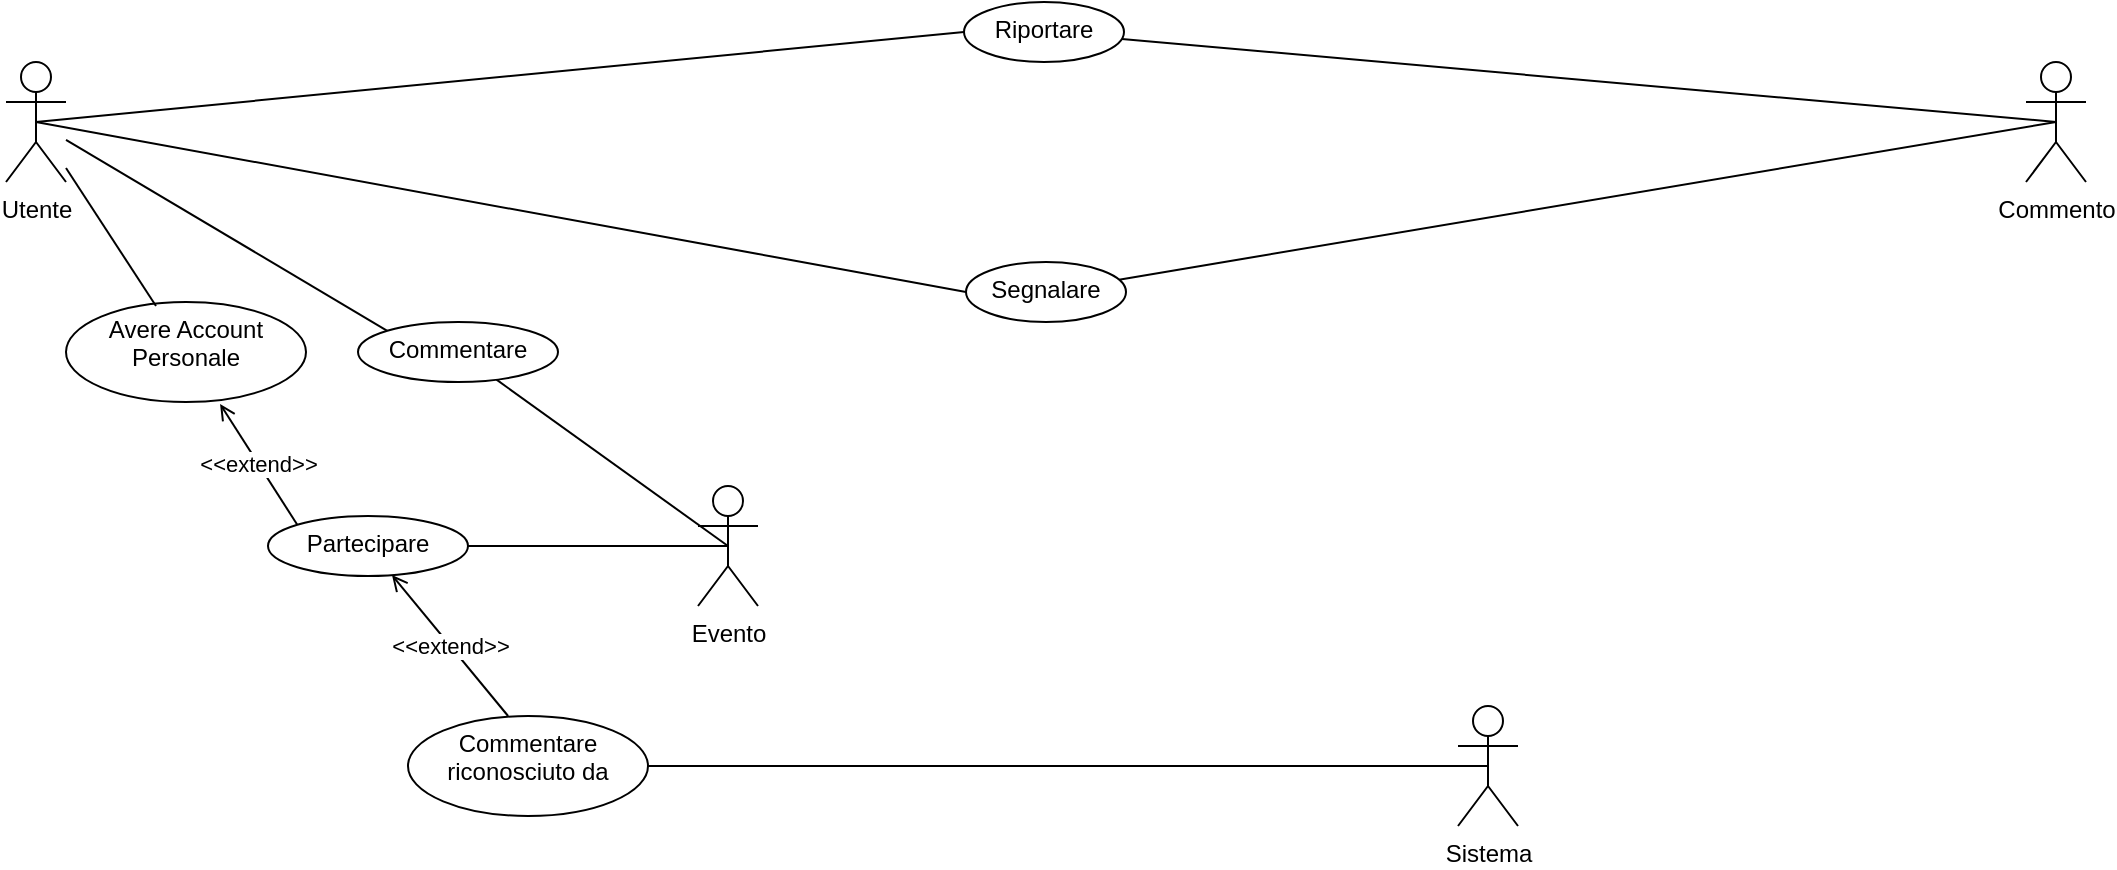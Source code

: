 <mxfile version="20.5.1" type="device"><diagram id="dhFlvB1LIX4quHC-EVXD" name="Page-1"><mxGraphModel dx="1426" dy="769" grid="1" gridSize="10" guides="1" tooltips="1" connect="1" arrows="1" fold="1" page="1" pageScale="1" pageWidth="1169" pageHeight="827" math="0" shadow="0"><root><mxCell id="0"/><mxCell id="1" parent="0"/><mxCell id="0bvsKtIdA_oZUNFiW0NE-7" style="rounded=0;orthogonalLoop=1;jettySize=auto;html=1;entryX=0;entryY=0.5;entryDx=0;entryDy=0;endArrow=none;endFill=0;exitX=0.5;exitY=0.5;exitDx=0;exitDy=0;exitPerimeter=0;" parent="1" source="0bvsKtIdA_oZUNFiW0NE-1" target="0bvsKtIdA_oZUNFiW0NE-6" edge="1"><mxGeometry relative="1" as="geometry"/></mxCell><mxCell id="0bvsKtIdA_oZUNFiW0NE-10" style="edgeStyle=none;rounded=0;orthogonalLoop=1;jettySize=auto;html=1;entryX=0;entryY=0.5;entryDx=0;entryDy=0;endArrow=none;endFill=0;exitX=0.5;exitY=0.5;exitDx=0;exitDy=0;exitPerimeter=0;" parent="1" source="0bvsKtIdA_oZUNFiW0NE-1" target="0bvsKtIdA_oZUNFiW0NE-9" edge="1"><mxGeometry relative="1" as="geometry"/></mxCell><mxCell id="0bvsKtIdA_oZUNFiW0NE-14" style="edgeStyle=none;rounded=0;orthogonalLoop=1;jettySize=auto;html=1;endArrow=none;endFill=0;entryX=0;entryY=0;entryDx=0;entryDy=0;" parent="1" source="0bvsKtIdA_oZUNFiW0NE-1" target="0bvsKtIdA_oZUNFiW0NE-13" edge="1"><mxGeometry relative="1" as="geometry"/></mxCell><mxCell id="0bvsKtIdA_oZUNFiW0NE-18" value="&amp;lt;&amp;lt;extend&amp;gt;&amp;gt;" style="edgeStyle=none;rounded=0;orthogonalLoop=1;jettySize=auto;html=1;entryX=0.642;entryY=1.02;entryDx=0;entryDy=0;endArrow=open;endFill=0;startArrow=none;exitX=0;exitY=0;exitDx=0;exitDy=0;entryPerimeter=0;" parent="1" source="0bvsKtIdA_oZUNFiW0NE-17" target="vWyYXCzdRmuOQMva9TKI-3" edge="1"><mxGeometry relative="1" as="geometry"/></mxCell><mxCell id="0bvsKtIdA_oZUNFiW0NE-1" value="Utente" style="shape=umlActor;verticalLabelPosition=bottom;verticalAlign=top;html=1;outlineConnect=0;" parent="1" vertex="1"><mxGeometry x="65" y="253" width="30" height="60" as="geometry"/></mxCell><mxCell id="0bvsKtIdA_oZUNFiW0NE-2" value="Commento" style="shape=umlActor;verticalLabelPosition=bottom;verticalAlign=top;html=1;outlineConnect=0;" parent="1" vertex="1"><mxGeometry x="1075" y="253" width="30" height="60" as="geometry"/></mxCell><mxCell id="0bvsKtIdA_oZUNFiW0NE-3" value="Sistema" style="shape=umlActor;verticalLabelPosition=bottom;verticalAlign=top;html=1;outlineConnect=0;" parent="1" vertex="1"><mxGeometry x="791" y="575" width="30" height="60" as="geometry"/></mxCell><mxCell id="0bvsKtIdA_oZUNFiW0NE-8" style="edgeStyle=none;rounded=0;orthogonalLoop=1;jettySize=auto;html=1;entryX=0.5;entryY=0.5;entryDx=0;entryDy=0;entryPerimeter=0;endArrow=none;endFill=0;" parent="1" source="0bvsKtIdA_oZUNFiW0NE-6" target="0bvsKtIdA_oZUNFiW0NE-2" edge="1"><mxGeometry relative="1" as="geometry"/></mxCell><mxCell id="0bvsKtIdA_oZUNFiW0NE-6" value="Riportare" style="ellipse;whiteSpace=wrap;html=1;verticalAlign=top;" parent="1" vertex="1"><mxGeometry x="544" y="223" width="80" height="30" as="geometry"/></mxCell><mxCell id="0bvsKtIdA_oZUNFiW0NE-11" style="edgeStyle=none;rounded=0;orthogonalLoop=1;jettySize=auto;html=1;entryX=0.5;entryY=0.5;entryDx=0;entryDy=0;entryPerimeter=0;endArrow=none;endFill=0;" parent="1" source="0bvsKtIdA_oZUNFiW0NE-9" target="0bvsKtIdA_oZUNFiW0NE-2" edge="1"><mxGeometry relative="1" as="geometry"/></mxCell><mxCell id="0bvsKtIdA_oZUNFiW0NE-9" value="Segnalare" style="ellipse;whiteSpace=wrap;html=1;verticalAlign=top;" parent="1" vertex="1"><mxGeometry x="545" y="353" width="80" height="30" as="geometry"/></mxCell><mxCell id="0bvsKtIdA_oZUNFiW0NE-12" value="Evento" style="shape=umlActor;verticalLabelPosition=bottom;verticalAlign=top;html=1;outlineConnect=0;" parent="1" vertex="1"><mxGeometry x="411" y="465" width="30" height="60" as="geometry"/></mxCell><mxCell id="0bvsKtIdA_oZUNFiW0NE-15" style="edgeStyle=none;rounded=0;orthogonalLoop=1;jettySize=auto;html=1;entryX=0.5;entryY=0.5;entryDx=0;entryDy=0;entryPerimeter=0;endArrow=none;endFill=0;" parent="1" source="0bvsKtIdA_oZUNFiW0NE-13" target="0bvsKtIdA_oZUNFiW0NE-12" edge="1"><mxGeometry relative="1" as="geometry"/></mxCell><mxCell id="0bvsKtIdA_oZUNFiW0NE-13" value="Commentare" style="ellipse;whiteSpace=wrap;html=1;verticalAlign=top;" parent="1" vertex="1"><mxGeometry x="241" y="383" width="100" height="30" as="geometry"/></mxCell><mxCell id="0bvsKtIdA_oZUNFiW0NE-19" style="edgeStyle=none;rounded=0;orthogonalLoop=1;jettySize=auto;html=1;entryX=0.5;entryY=0.5;entryDx=0;entryDy=0;entryPerimeter=0;endArrow=none;endFill=0;" parent="1" source="0bvsKtIdA_oZUNFiW0NE-17" target="0bvsKtIdA_oZUNFiW0NE-12" edge="1"><mxGeometry relative="1" as="geometry"><mxPoint x="441" y="495" as="targetPoint"/></mxGeometry></mxCell><mxCell id="0bvsKtIdA_oZUNFiW0NE-21" value="&amp;lt;&amp;lt;extend&amp;gt;&amp;gt;" style="edgeStyle=none;rounded=0;orthogonalLoop=1;jettySize=auto;html=1;endArrow=open;endFill=0;exitX=0.417;exitY=0;exitDx=0;exitDy=0;exitPerimeter=0;" parent="1" source="0bvsKtIdA_oZUNFiW0NE-20" target="0bvsKtIdA_oZUNFiW0NE-17" edge="1"><mxGeometry relative="1" as="geometry"/></mxCell><mxCell id="0bvsKtIdA_oZUNFiW0NE-17" value="Partecipare" style="ellipse;whiteSpace=wrap;html=1;verticalAlign=top;" parent="1" vertex="1"><mxGeometry x="196" y="480" width="100" height="30" as="geometry"/></mxCell><mxCell id="0bvsKtIdA_oZUNFiW0NE-22" style="edgeStyle=none;rounded=0;orthogonalLoop=1;jettySize=auto;html=1;entryX=0.5;entryY=0.5;entryDx=0;entryDy=0;entryPerimeter=0;endArrow=none;endFill=0;" parent="1" source="0bvsKtIdA_oZUNFiW0NE-20" target="0bvsKtIdA_oZUNFiW0NE-3" edge="1"><mxGeometry relative="1" as="geometry"/></mxCell><mxCell id="0bvsKtIdA_oZUNFiW0NE-20" value="Commentare riconosciuto da" style="ellipse;whiteSpace=wrap;html=1;verticalAlign=top;" parent="1" vertex="1"><mxGeometry x="266" y="580" width="120" height="50" as="geometry"/></mxCell><mxCell id="vWyYXCzdRmuOQMva9TKI-3" value="Avere Account Personale" style="ellipse;whiteSpace=wrap;html=1;verticalAlign=top;" vertex="1" parent="1"><mxGeometry x="95" y="373" width="120" height="50" as="geometry"/></mxCell><mxCell id="vWyYXCzdRmuOQMva9TKI-4" value="" style="edgeStyle=none;rounded=0;orthogonalLoop=1;jettySize=auto;html=1;endArrow=none;endFill=0;entryX=0.375;entryY=0.04;entryDx=0;entryDy=0;entryPerimeter=0;" edge="1" parent="1" source="0bvsKtIdA_oZUNFiW0NE-1" target="vWyYXCzdRmuOQMva9TKI-3"><mxGeometry relative="1" as="geometry"><mxPoint x="95" y="305.101" as="sourcePoint"/><mxPoint x="195.645" y="453.393" as="targetPoint"/></mxGeometry></mxCell></root></mxGraphModel></diagram></mxfile>